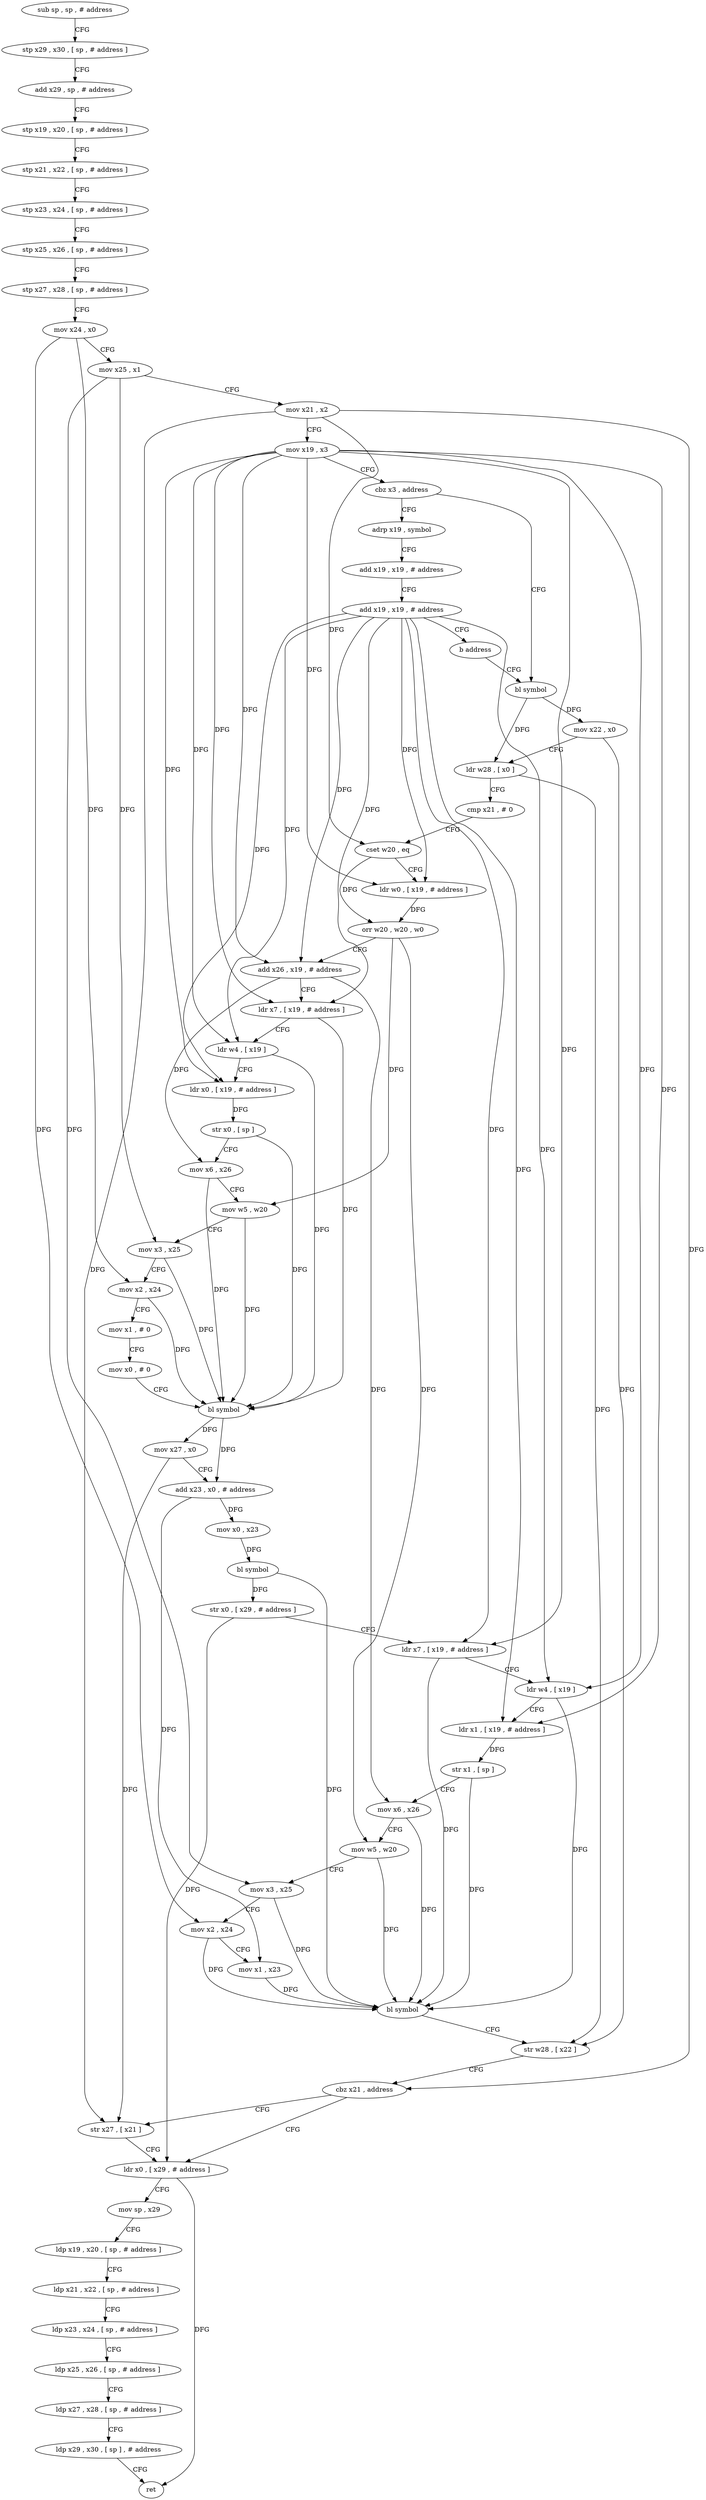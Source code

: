 digraph "func" {
"4210628" [label = "sub sp , sp , # address" ]
"4210632" [label = "stp x29 , x30 , [ sp , # address ]" ]
"4210636" [label = "add x29 , sp , # address" ]
"4210640" [label = "stp x19 , x20 , [ sp , # address ]" ]
"4210644" [label = "stp x21 , x22 , [ sp , # address ]" ]
"4210648" [label = "stp x23 , x24 , [ sp , # address ]" ]
"4210652" [label = "stp x25 , x26 , [ sp , # address ]" ]
"4210656" [label = "stp x27 , x28 , [ sp , # address ]" ]
"4210660" [label = "mov x24 , x0" ]
"4210664" [label = "mov x25 , x1" ]
"4210668" [label = "mov x21 , x2" ]
"4210672" [label = "mov x19 , x3" ]
"4210676" [label = "cbz x3 , address" ]
"4210864" [label = "adrp x19 , symbol" ]
"4210680" [label = "bl symbol" ]
"4210868" [label = "add x19 , x19 , # address" ]
"4210872" [label = "add x19 , x19 , # address" ]
"4210876" [label = "b address" ]
"4210684" [label = "mov x22 , x0" ]
"4210688" [label = "ldr w28 , [ x0 ]" ]
"4210692" [label = "cmp x21 , # 0" ]
"4210696" [label = "cset w20 , eq" ]
"4210700" [label = "ldr w0 , [ x19 , # address ]" ]
"4210704" [label = "orr w20 , w20 , w0" ]
"4210708" [label = "add x26 , x19 , # address" ]
"4210712" [label = "ldr x7 , [ x19 , # address ]" ]
"4210716" [label = "ldr w4 , [ x19 ]" ]
"4210720" [label = "ldr x0 , [ x19 , # address ]" ]
"4210724" [label = "str x0 , [ sp ]" ]
"4210728" [label = "mov x6 , x26" ]
"4210732" [label = "mov w5 , w20" ]
"4210736" [label = "mov x3 , x25" ]
"4210740" [label = "mov x2 , x24" ]
"4210744" [label = "mov x1 , # 0" ]
"4210748" [label = "mov x0 , # 0" ]
"4210752" [label = "bl symbol" ]
"4210756" [label = "mov x27 , x0" ]
"4210760" [label = "add x23 , x0 , # address" ]
"4210764" [label = "mov x0 , x23" ]
"4210768" [label = "bl symbol" ]
"4210772" [label = "str x0 , [ x29 , # address ]" ]
"4210776" [label = "ldr x7 , [ x19 , # address ]" ]
"4210780" [label = "ldr w4 , [ x19 ]" ]
"4210784" [label = "ldr x1 , [ x19 , # address ]" ]
"4210788" [label = "str x1 , [ sp ]" ]
"4210792" [label = "mov x6 , x26" ]
"4210796" [label = "mov w5 , w20" ]
"4210800" [label = "mov x3 , x25" ]
"4210804" [label = "mov x2 , x24" ]
"4210808" [label = "mov x1 , x23" ]
"4210812" [label = "bl symbol" ]
"4210816" [label = "str w28 , [ x22 ]" ]
"4210820" [label = "cbz x21 , address" ]
"4210828" [label = "ldr x0 , [ x29 , # address ]" ]
"4210824" [label = "str x27 , [ x21 ]" ]
"4210832" [label = "mov sp , x29" ]
"4210836" [label = "ldp x19 , x20 , [ sp , # address ]" ]
"4210840" [label = "ldp x21 , x22 , [ sp , # address ]" ]
"4210844" [label = "ldp x23 , x24 , [ sp , # address ]" ]
"4210848" [label = "ldp x25 , x26 , [ sp , # address ]" ]
"4210852" [label = "ldp x27 , x28 , [ sp , # address ]" ]
"4210856" [label = "ldp x29 , x30 , [ sp ] , # address" ]
"4210860" [label = "ret" ]
"4210628" -> "4210632" [ label = "CFG" ]
"4210632" -> "4210636" [ label = "CFG" ]
"4210636" -> "4210640" [ label = "CFG" ]
"4210640" -> "4210644" [ label = "CFG" ]
"4210644" -> "4210648" [ label = "CFG" ]
"4210648" -> "4210652" [ label = "CFG" ]
"4210652" -> "4210656" [ label = "CFG" ]
"4210656" -> "4210660" [ label = "CFG" ]
"4210660" -> "4210664" [ label = "CFG" ]
"4210660" -> "4210740" [ label = "DFG" ]
"4210660" -> "4210804" [ label = "DFG" ]
"4210664" -> "4210668" [ label = "CFG" ]
"4210664" -> "4210736" [ label = "DFG" ]
"4210664" -> "4210800" [ label = "DFG" ]
"4210668" -> "4210672" [ label = "CFG" ]
"4210668" -> "4210696" [ label = "DFG" ]
"4210668" -> "4210820" [ label = "DFG" ]
"4210668" -> "4210824" [ label = "DFG" ]
"4210672" -> "4210676" [ label = "CFG" ]
"4210672" -> "4210700" [ label = "DFG" ]
"4210672" -> "4210708" [ label = "DFG" ]
"4210672" -> "4210712" [ label = "DFG" ]
"4210672" -> "4210716" [ label = "DFG" ]
"4210672" -> "4210720" [ label = "DFG" ]
"4210672" -> "4210776" [ label = "DFG" ]
"4210672" -> "4210780" [ label = "DFG" ]
"4210672" -> "4210784" [ label = "DFG" ]
"4210676" -> "4210864" [ label = "CFG" ]
"4210676" -> "4210680" [ label = "CFG" ]
"4210864" -> "4210868" [ label = "CFG" ]
"4210680" -> "4210684" [ label = "DFG" ]
"4210680" -> "4210688" [ label = "DFG" ]
"4210868" -> "4210872" [ label = "CFG" ]
"4210872" -> "4210876" [ label = "CFG" ]
"4210872" -> "4210700" [ label = "DFG" ]
"4210872" -> "4210708" [ label = "DFG" ]
"4210872" -> "4210712" [ label = "DFG" ]
"4210872" -> "4210716" [ label = "DFG" ]
"4210872" -> "4210720" [ label = "DFG" ]
"4210872" -> "4210776" [ label = "DFG" ]
"4210872" -> "4210780" [ label = "DFG" ]
"4210872" -> "4210784" [ label = "DFG" ]
"4210876" -> "4210680" [ label = "CFG" ]
"4210684" -> "4210688" [ label = "CFG" ]
"4210684" -> "4210816" [ label = "DFG" ]
"4210688" -> "4210692" [ label = "CFG" ]
"4210688" -> "4210816" [ label = "DFG" ]
"4210692" -> "4210696" [ label = "CFG" ]
"4210696" -> "4210700" [ label = "CFG" ]
"4210696" -> "4210704" [ label = "DFG" ]
"4210700" -> "4210704" [ label = "DFG" ]
"4210704" -> "4210708" [ label = "CFG" ]
"4210704" -> "4210732" [ label = "DFG" ]
"4210704" -> "4210796" [ label = "DFG" ]
"4210708" -> "4210712" [ label = "CFG" ]
"4210708" -> "4210728" [ label = "DFG" ]
"4210708" -> "4210792" [ label = "DFG" ]
"4210712" -> "4210716" [ label = "CFG" ]
"4210712" -> "4210752" [ label = "DFG" ]
"4210716" -> "4210720" [ label = "CFG" ]
"4210716" -> "4210752" [ label = "DFG" ]
"4210720" -> "4210724" [ label = "DFG" ]
"4210724" -> "4210728" [ label = "CFG" ]
"4210724" -> "4210752" [ label = "DFG" ]
"4210728" -> "4210732" [ label = "CFG" ]
"4210728" -> "4210752" [ label = "DFG" ]
"4210732" -> "4210736" [ label = "CFG" ]
"4210732" -> "4210752" [ label = "DFG" ]
"4210736" -> "4210740" [ label = "CFG" ]
"4210736" -> "4210752" [ label = "DFG" ]
"4210740" -> "4210744" [ label = "CFG" ]
"4210740" -> "4210752" [ label = "DFG" ]
"4210744" -> "4210748" [ label = "CFG" ]
"4210748" -> "4210752" [ label = "CFG" ]
"4210752" -> "4210756" [ label = "DFG" ]
"4210752" -> "4210760" [ label = "DFG" ]
"4210756" -> "4210760" [ label = "CFG" ]
"4210756" -> "4210824" [ label = "DFG" ]
"4210760" -> "4210764" [ label = "DFG" ]
"4210760" -> "4210808" [ label = "DFG" ]
"4210764" -> "4210768" [ label = "DFG" ]
"4210768" -> "4210772" [ label = "DFG" ]
"4210768" -> "4210812" [ label = "DFG" ]
"4210772" -> "4210776" [ label = "CFG" ]
"4210772" -> "4210828" [ label = "DFG" ]
"4210776" -> "4210780" [ label = "CFG" ]
"4210776" -> "4210812" [ label = "DFG" ]
"4210780" -> "4210784" [ label = "CFG" ]
"4210780" -> "4210812" [ label = "DFG" ]
"4210784" -> "4210788" [ label = "DFG" ]
"4210788" -> "4210792" [ label = "CFG" ]
"4210788" -> "4210812" [ label = "DFG" ]
"4210792" -> "4210796" [ label = "CFG" ]
"4210792" -> "4210812" [ label = "DFG" ]
"4210796" -> "4210800" [ label = "CFG" ]
"4210796" -> "4210812" [ label = "DFG" ]
"4210800" -> "4210804" [ label = "CFG" ]
"4210800" -> "4210812" [ label = "DFG" ]
"4210804" -> "4210808" [ label = "CFG" ]
"4210804" -> "4210812" [ label = "DFG" ]
"4210808" -> "4210812" [ label = "DFG" ]
"4210812" -> "4210816" [ label = "CFG" ]
"4210816" -> "4210820" [ label = "CFG" ]
"4210820" -> "4210828" [ label = "CFG" ]
"4210820" -> "4210824" [ label = "CFG" ]
"4210828" -> "4210832" [ label = "CFG" ]
"4210828" -> "4210860" [ label = "DFG" ]
"4210824" -> "4210828" [ label = "CFG" ]
"4210832" -> "4210836" [ label = "CFG" ]
"4210836" -> "4210840" [ label = "CFG" ]
"4210840" -> "4210844" [ label = "CFG" ]
"4210844" -> "4210848" [ label = "CFG" ]
"4210848" -> "4210852" [ label = "CFG" ]
"4210852" -> "4210856" [ label = "CFG" ]
"4210856" -> "4210860" [ label = "CFG" ]
}
